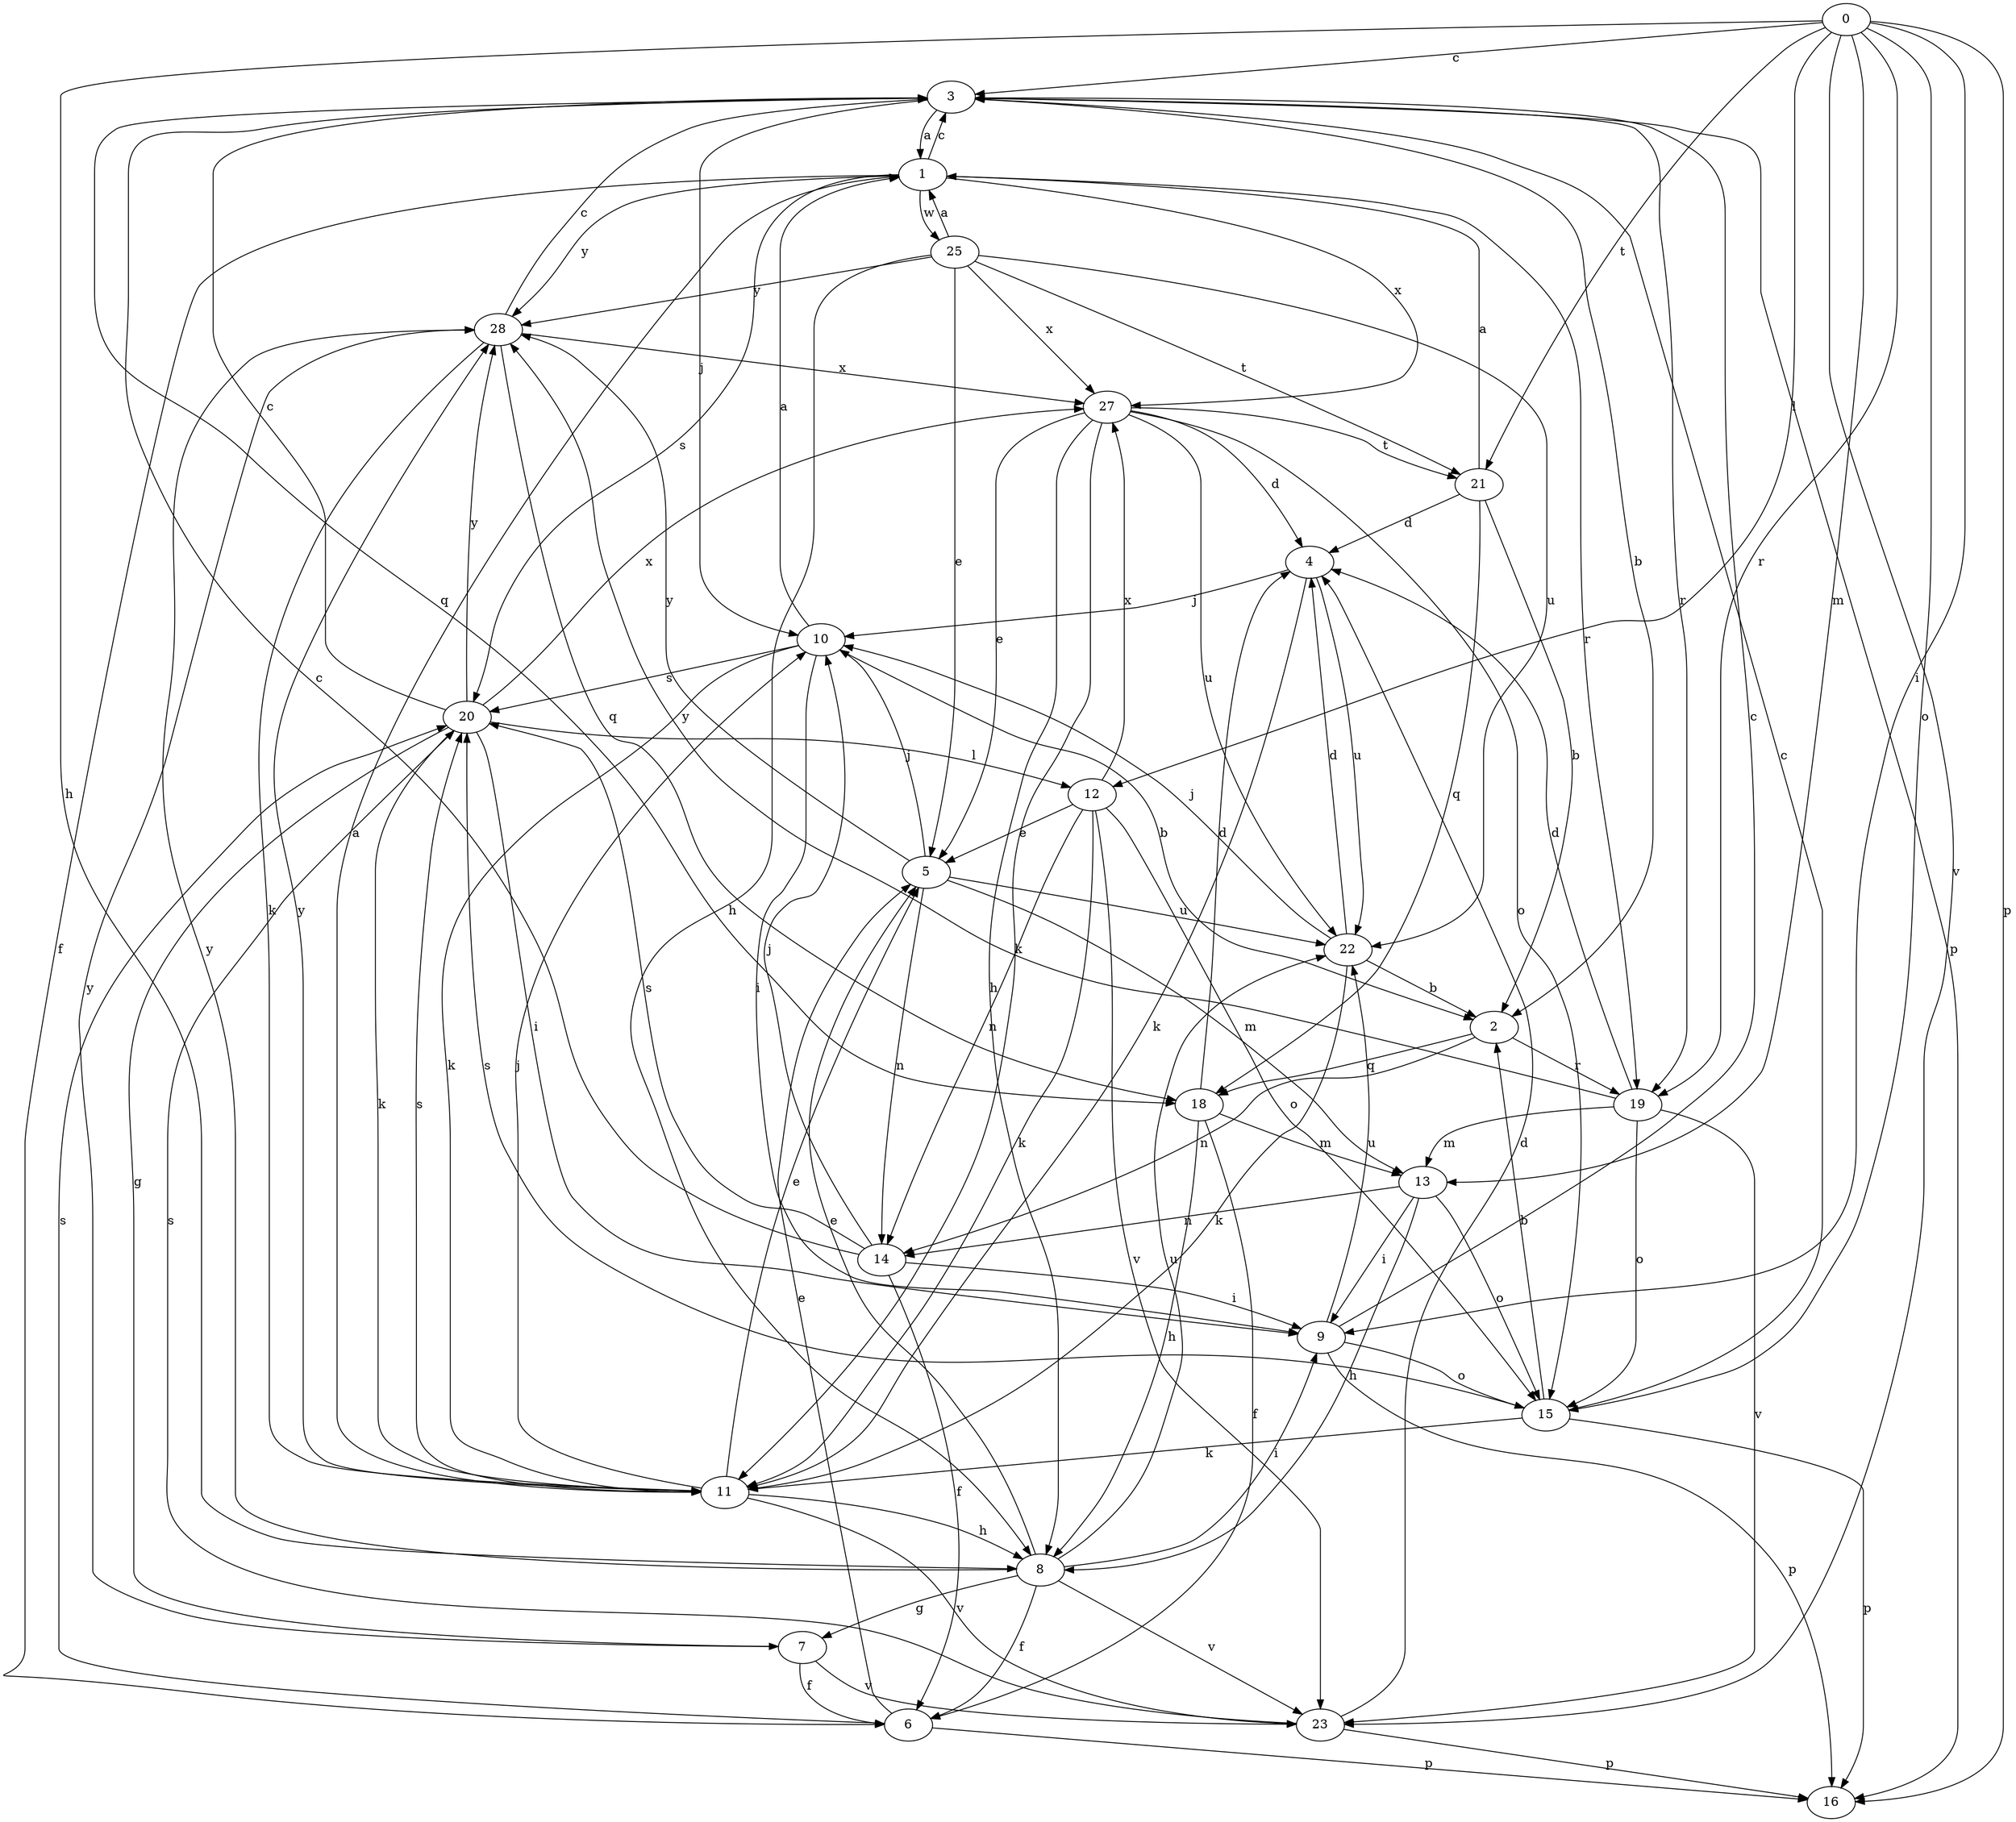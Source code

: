 strict digraph  {
0;
1;
2;
3;
4;
5;
6;
7;
8;
9;
10;
11;
12;
13;
14;
15;
16;
18;
19;
20;
21;
22;
23;
25;
27;
28;
0 -> 3  [label=c];
0 -> 8  [label=h];
0 -> 9  [label=i];
0 -> 12  [label=l];
0 -> 13  [label=m];
0 -> 15  [label=o];
0 -> 16  [label=p];
0 -> 19  [label=r];
0 -> 21  [label=t];
0 -> 23  [label=v];
1 -> 3  [label=c];
1 -> 6  [label=f];
1 -> 19  [label=r];
1 -> 20  [label=s];
1 -> 25  [label=w];
1 -> 27  [label=x];
1 -> 28  [label=y];
2 -> 14  [label=n];
2 -> 18  [label=q];
2 -> 19  [label=r];
3 -> 1  [label=a];
3 -> 2  [label=b];
3 -> 10  [label=j];
3 -> 16  [label=p];
3 -> 18  [label=q];
3 -> 19  [label=r];
4 -> 10  [label=j];
4 -> 11  [label=k];
4 -> 22  [label=u];
5 -> 10  [label=j];
5 -> 13  [label=m];
5 -> 14  [label=n];
5 -> 22  [label=u];
5 -> 28  [label=y];
6 -> 5  [label=e];
6 -> 16  [label=p];
6 -> 20  [label=s];
7 -> 6  [label=f];
7 -> 23  [label=v];
7 -> 28  [label=y];
8 -> 5  [label=e];
8 -> 6  [label=f];
8 -> 7  [label=g];
8 -> 9  [label=i];
8 -> 22  [label=u];
8 -> 23  [label=v];
8 -> 28  [label=y];
9 -> 3  [label=c];
9 -> 15  [label=o];
9 -> 16  [label=p];
9 -> 22  [label=u];
10 -> 1  [label=a];
10 -> 2  [label=b];
10 -> 9  [label=i];
10 -> 11  [label=k];
10 -> 20  [label=s];
11 -> 1  [label=a];
11 -> 5  [label=e];
11 -> 8  [label=h];
11 -> 10  [label=j];
11 -> 20  [label=s];
11 -> 23  [label=v];
11 -> 28  [label=y];
12 -> 5  [label=e];
12 -> 11  [label=k];
12 -> 14  [label=n];
12 -> 15  [label=o];
12 -> 23  [label=v];
12 -> 27  [label=x];
13 -> 8  [label=h];
13 -> 9  [label=i];
13 -> 14  [label=n];
13 -> 15  [label=o];
14 -> 3  [label=c];
14 -> 6  [label=f];
14 -> 9  [label=i];
14 -> 10  [label=j];
14 -> 20  [label=s];
15 -> 2  [label=b];
15 -> 3  [label=c];
15 -> 11  [label=k];
15 -> 16  [label=p];
15 -> 20  [label=s];
18 -> 4  [label=d];
18 -> 6  [label=f];
18 -> 8  [label=h];
18 -> 13  [label=m];
19 -> 4  [label=d];
19 -> 13  [label=m];
19 -> 15  [label=o];
19 -> 23  [label=v];
19 -> 28  [label=y];
20 -> 3  [label=c];
20 -> 7  [label=g];
20 -> 9  [label=i];
20 -> 11  [label=k];
20 -> 12  [label=l];
20 -> 27  [label=x];
20 -> 28  [label=y];
21 -> 1  [label=a];
21 -> 2  [label=b];
21 -> 4  [label=d];
21 -> 18  [label=q];
22 -> 2  [label=b];
22 -> 4  [label=d];
22 -> 10  [label=j];
22 -> 11  [label=k];
23 -> 4  [label=d];
23 -> 16  [label=p];
23 -> 20  [label=s];
25 -> 1  [label=a];
25 -> 5  [label=e];
25 -> 8  [label=h];
25 -> 21  [label=t];
25 -> 22  [label=u];
25 -> 27  [label=x];
25 -> 28  [label=y];
27 -> 4  [label=d];
27 -> 5  [label=e];
27 -> 8  [label=h];
27 -> 11  [label=k];
27 -> 15  [label=o];
27 -> 21  [label=t];
27 -> 22  [label=u];
28 -> 3  [label=c];
28 -> 11  [label=k];
28 -> 18  [label=q];
28 -> 27  [label=x];
}
